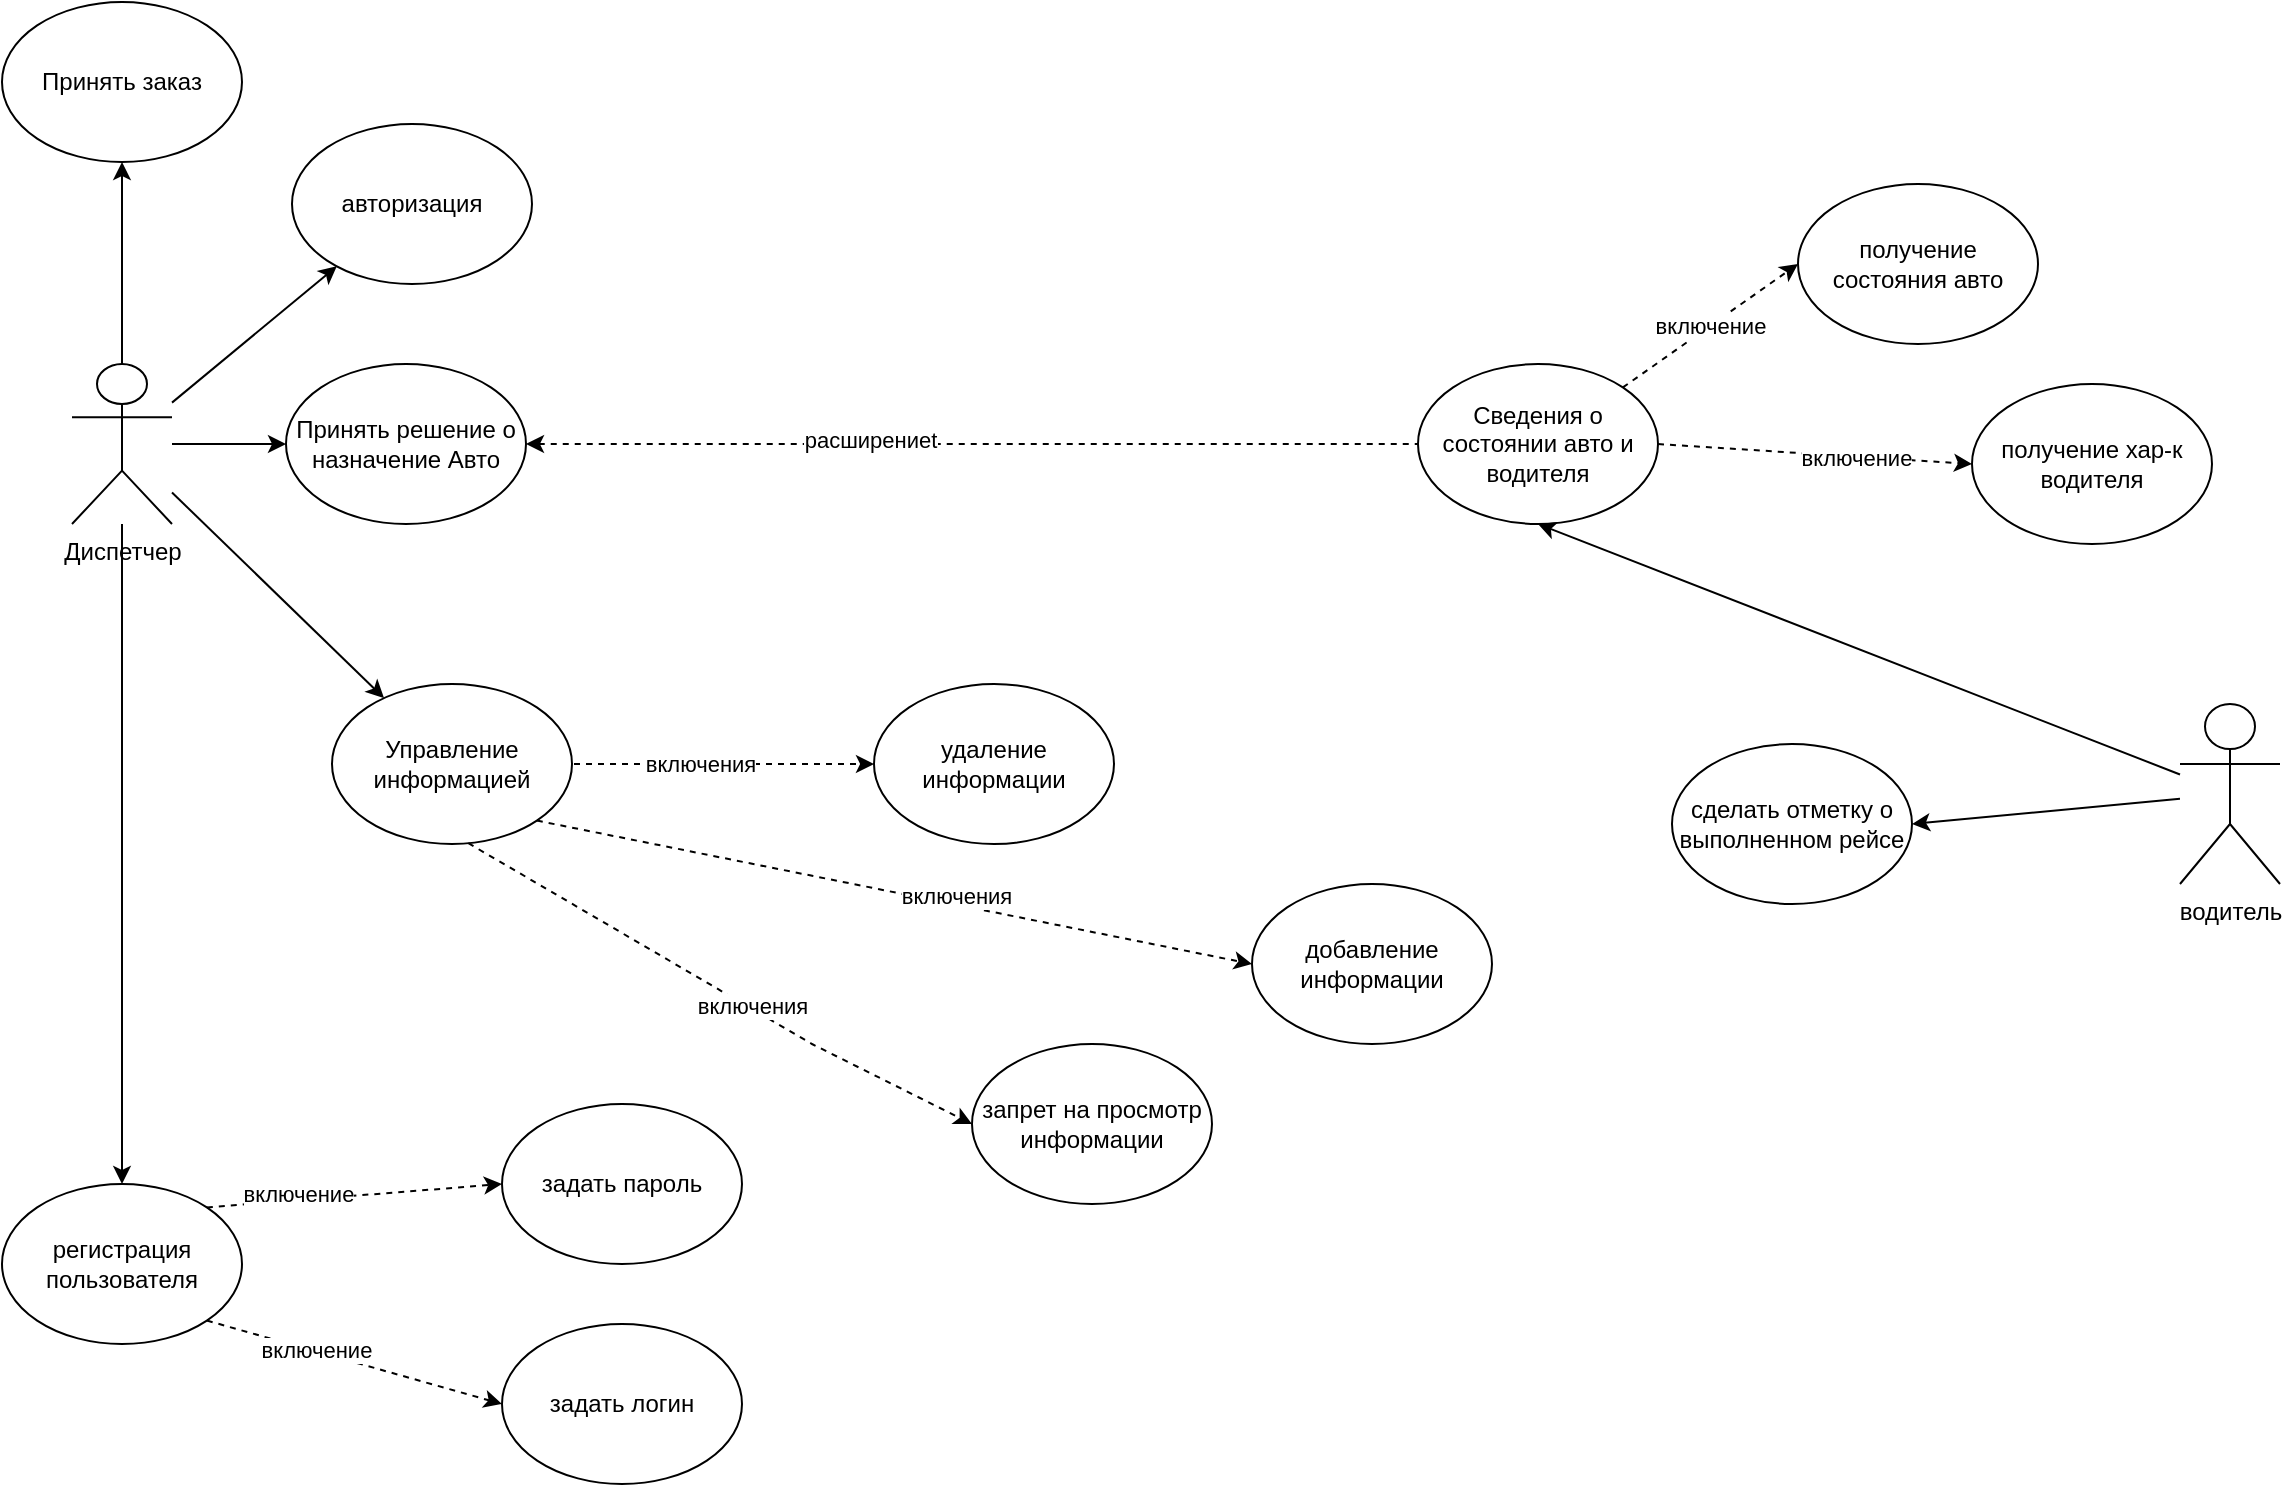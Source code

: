 <mxfile version="20.6.0" type="device" pages="2"><diagram id="nmkV5aEZyTNEmW-bjSyD" name="Страница 1"><mxGraphModel dx="2048" dy="-488" grid="1" gridSize="10" guides="1" tooltips="1" connect="1" arrows="1" fold="1" page="1" pageScale="1" pageWidth="827" pageHeight="1169" math="0" shadow="0"><root><mxCell id="0"/><mxCell id="1" parent="0"/><mxCell id="MhKzwV8BI7DGLdmqfbQe-4" value="Диспетчер&lt;br&gt;" style="shape=umlActor;verticalLabelPosition=bottom;verticalAlign=top;html=1;outlineConnect=0;" parent="1" vertex="1"><mxGeometry x="-640" y="1350" width="50" height="80" as="geometry"/></mxCell><mxCell id="MhKzwV8BI7DGLdmqfbQe-8" value="" style="endArrow=classic;html=1;rounded=0;exitX=0.5;exitY=0;exitDx=0;exitDy=0;exitPerimeter=0;" parent="1" source="MhKzwV8BI7DGLdmqfbQe-4" target="MhKzwV8BI7DGLdmqfbQe-9" edge="1"><mxGeometry width="50" height="50" relative="1" as="geometry"><mxPoint x="-280" y="1470" as="sourcePoint"/><mxPoint x="-530" y="1290" as="targetPoint"/></mxGeometry></mxCell><mxCell id="MhKzwV8BI7DGLdmqfbQe-9" value="Принять заказ" style="ellipse;whiteSpace=wrap;html=1;" parent="1" vertex="1"><mxGeometry x="-675" y="1169" width="120" height="80" as="geometry"/></mxCell><mxCell id="MhKzwV8BI7DGLdmqfbQe-10" value="" style="endArrow=classic;html=1;rounded=0;" parent="1" source="MhKzwV8BI7DGLdmqfbQe-4" target="MhKzwV8BI7DGLdmqfbQe-11" edge="1"><mxGeometry width="50" height="50" relative="1" as="geometry"><mxPoint x="-280" y="1470" as="sourcePoint"/><mxPoint x="-490" y="1390" as="targetPoint"/></mxGeometry></mxCell><mxCell id="MhKzwV8BI7DGLdmqfbQe-11" value="Принять решение о назначение Авто" style="ellipse;whiteSpace=wrap;html=1;" parent="1" vertex="1"><mxGeometry x="-533" y="1350" width="120" height="80" as="geometry"/></mxCell><mxCell id="MhKzwV8BI7DGLdmqfbQe-12" value="Сведения о состоянии авто и водителя" style="ellipse;whiteSpace=wrap;html=1;" parent="1" vertex="1"><mxGeometry x="33" y="1350" width="120" height="80" as="geometry"/></mxCell><mxCell id="MhKzwV8BI7DGLdmqfbQe-15" value="получение состояния авто" style="ellipse;whiteSpace=wrap;html=1;" parent="1" vertex="1"><mxGeometry x="223" y="1260" width="120" height="80" as="geometry"/></mxCell><mxCell id="MhKzwV8BI7DGLdmqfbQe-18" value="получение хар-к водителя" style="ellipse;whiteSpace=wrap;html=1;" parent="1" vertex="1"><mxGeometry x="310" y="1360" width="120" height="80" as="geometry"/></mxCell><mxCell id="MhKzwV8BI7DGLdmqfbQe-19" value="включение" style="endArrow=classic;html=1;rounded=0;dashed=1;entryX=0;entryY=0.5;entryDx=0;entryDy=0;exitX=1;exitY=0;exitDx=0;exitDy=0;" parent="1" source="MhKzwV8BI7DGLdmqfbQe-12" target="MhKzwV8BI7DGLdmqfbQe-15" edge="1"><mxGeometry width="50" height="50" relative="1" as="geometry"><mxPoint x="-137" y="1470" as="sourcePoint"/><mxPoint x="-87" y="1420" as="targetPoint"/></mxGeometry></mxCell><mxCell id="MhKzwV8BI7DGLdmqfbQe-20" value="" style="endArrow=classic;html=1;rounded=0;dashed=1;entryX=0;entryY=0.5;entryDx=0;entryDy=0;exitX=1;exitY=0.5;exitDx=0;exitDy=0;" parent="1" source="MhKzwV8BI7DGLdmqfbQe-12" target="MhKzwV8BI7DGLdmqfbQe-18" edge="1"><mxGeometry width="50" height="50" relative="1" as="geometry"><mxPoint x="-137" y="1470" as="sourcePoint"/><mxPoint x="-87" y="1420" as="targetPoint"/></mxGeometry></mxCell><mxCell id="MhKzwV8BI7DGLdmqfbQe-21" value="включение" style="edgeLabel;html=1;align=center;verticalAlign=middle;resizable=0;points=[];" parent="MhKzwV8BI7DGLdmqfbQe-20" vertex="1" connectable="0"><mxGeometry x="0.255" relative="1" as="geometry"><mxPoint as="offset"/></mxGeometry></mxCell><mxCell id="MhKzwV8BI7DGLdmqfbQe-24" style="edgeStyle=orthogonalEdgeStyle;rounded=0;orthogonalLoop=1;jettySize=auto;html=1;entryX=0;entryY=0.5;entryDx=0;entryDy=0;dashed=1;startArrow=classic;startFill=1;endArrow=none;endFill=0;exitX=1;exitY=0.5;exitDx=0;exitDy=0;" parent="1" source="MhKzwV8BI7DGLdmqfbQe-11" target="MhKzwV8BI7DGLdmqfbQe-12" edge="1"><mxGeometry relative="1" as="geometry"><mxPoint x="-100" y="1390" as="sourcePoint"/></mxGeometry></mxCell><mxCell id="MhKzwV8BI7DGLdmqfbQe-25" value="расширениеt" style="edgeLabel;html=1;align=center;verticalAlign=middle;resizable=0;points=[];" parent="MhKzwV8BI7DGLdmqfbQe-24" vertex="1" connectable="0"><mxGeometry x="-0.23" y="2" relative="1" as="geometry"><mxPoint as="offset"/></mxGeometry></mxCell><mxCell id="MhKzwV8BI7DGLdmqfbQe-27" value="водитель" style="shape=umlActor;verticalLabelPosition=bottom;verticalAlign=top;html=1;outlineConnect=0;" parent="1" vertex="1"><mxGeometry x="414" y="1520" width="50" height="90" as="geometry"/></mxCell><mxCell id="MhKzwV8BI7DGLdmqfbQe-28" value="" style="endArrow=classic;html=1;rounded=0;entryX=0.5;entryY=1;entryDx=0;entryDy=0;" parent="1" source="MhKzwV8BI7DGLdmqfbQe-27" target="MhKzwV8BI7DGLdmqfbQe-12" edge="1"><mxGeometry width="50" height="50" relative="1" as="geometry"><mxPoint x="-480" y="1460" as="sourcePoint"/><mxPoint x="-430" y="1410" as="targetPoint"/></mxGeometry></mxCell><mxCell id="MhKzwV8BI7DGLdmqfbQe-29" value="" style="endArrow=classic;html=1;rounded=0;entryX=1;entryY=0.5;entryDx=0;entryDy=0;" parent="1" source="MhKzwV8BI7DGLdmqfbQe-27" target="MhKzwV8BI7DGLdmqfbQe-30" edge="1"><mxGeometry width="50" height="50" relative="1" as="geometry"><mxPoint x="-270" y="1460" as="sourcePoint"/><mxPoint x="-230" y="1585" as="targetPoint"/></mxGeometry></mxCell><mxCell id="MhKzwV8BI7DGLdmqfbQe-30" value="сделать отметку о выполненном рейсе&lt;br&gt;" style="ellipse;whiteSpace=wrap;html=1;" parent="1" vertex="1"><mxGeometry x="160" y="1540" width="120" height="80" as="geometry"/></mxCell><mxCell id="MhKzwV8BI7DGLdmqfbQe-31" value="" style="endArrow=classic;html=1;rounded=0;" parent="1" source="MhKzwV8BI7DGLdmqfbQe-4" target="MhKzwV8BI7DGLdmqfbQe-32" edge="1"><mxGeometry width="50" height="50" relative="1" as="geometry"><mxPoint x="-590" y="1390" as="sourcePoint"/><mxPoint x="-510" y="1270" as="targetPoint"/></mxGeometry></mxCell><mxCell id="MhKzwV8BI7DGLdmqfbQe-32" value="авторизация" style="ellipse;whiteSpace=wrap;html=1;" parent="1" vertex="1"><mxGeometry x="-530" y="1230" width="120" height="80" as="geometry"/></mxCell><mxCell id="MhKzwV8BI7DGLdmqfbQe-36" value="" style="endArrow=classic;html=1;rounded=0;startArrow=none;startFill=0;endFill=1;" parent="1" source="MhKzwV8BI7DGLdmqfbQe-4" target="MhKzwV8BI7DGLdmqfbQe-37" edge="1"><mxGeometry width="50" height="50" relative="1" as="geometry"><mxPoint x="-340" y="1540" as="sourcePoint"/><mxPoint x="-510" y="1500" as="targetPoint"/></mxGeometry></mxCell><mxCell id="MhKzwV8BI7DGLdmqfbQe-37" value="регистрация пользователя" style="ellipse;whiteSpace=wrap;html=1;" parent="1" vertex="1"><mxGeometry x="-675" y="1760" width="120" height="80" as="geometry"/></mxCell><mxCell id="MhKzwV8BI7DGLdmqfbQe-38" value="задать пароль" style="ellipse;whiteSpace=wrap;html=1;" parent="1" vertex="1"><mxGeometry x="-425" y="1720" width="120" height="80" as="geometry"/></mxCell><mxCell id="MhKzwV8BI7DGLdmqfbQe-41" value="" style="endArrow=classic;html=1;rounded=0;dashed=1;exitX=1;exitY=1;exitDx=0;exitDy=0;entryX=0;entryY=0.5;entryDx=0;entryDy=0;" parent="1" source="MhKzwV8BI7DGLdmqfbQe-37" target="MhKzwV8BI7DGLdmqfbQe-48" edge="1"><mxGeometry width="50" height="50" relative="1" as="geometry"><mxPoint x="-485" y="1810" as="sourcePoint"/><mxPoint x="-445" y="1880" as="targetPoint"/></mxGeometry></mxCell><mxCell id="MhKzwV8BI7DGLdmqfbQe-47" value="включение" style="edgeLabel;html=1;align=center;verticalAlign=middle;resizable=0;points=[];" parent="MhKzwV8BI7DGLdmqfbQe-41" vertex="1" connectable="0"><mxGeometry x="-0.271" y="1" relative="1" as="geometry"><mxPoint as="offset"/></mxGeometry></mxCell><mxCell id="MhKzwV8BI7DGLdmqfbQe-45" value="" style="endArrow=classic;html=1;rounded=0;dashed=1;exitX=1;exitY=0;exitDx=0;exitDy=0;entryX=0;entryY=0.5;entryDx=0;entryDy=0;" parent="1" source="MhKzwV8BI7DGLdmqfbQe-37" target="MhKzwV8BI7DGLdmqfbQe-38" edge="1"><mxGeometry width="50" height="50" relative="1" as="geometry"><mxPoint x="-485" y="1810" as="sourcePoint"/><mxPoint x="-435" y="1760" as="targetPoint"/></mxGeometry></mxCell><mxCell id="MhKzwV8BI7DGLdmqfbQe-46" value="включение" style="edgeLabel;html=1;align=center;verticalAlign=middle;resizable=0;points=[];" parent="MhKzwV8BI7DGLdmqfbQe-45" vertex="1" connectable="0"><mxGeometry x="-0.383" y="3" relative="1" as="geometry"><mxPoint as="offset"/></mxGeometry></mxCell><mxCell id="MhKzwV8BI7DGLdmqfbQe-48" value="задать логин&lt;br&gt;" style="ellipse;whiteSpace=wrap;html=1;" parent="1" vertex="1"><mxGeometry x="-425" y="1830" width="120" height="80" as="geometry"/></mxCell><mxCell id="MhKzwV8BI7DGLdmqfbQe-49" value="" style="endArrow=classic;html=1;rounded=0;" parent="1" source="MhKzwV8BI7DGLdmqfbQe-4" target="MhKzwV8BI7DGLdmqfbQe-50" edge="1"><mxGeometry width="50" height="50" relative="1" as="geometry"><mxPoint x="-340" y="1450" as="sourcePoint"/><mxPoint x="-450" y="1550" as="targetPoint"/></mxGeometry></mxCell><mxCell id="MhKzwV8BI7DGLdmqfbQe-50" value="Управление информацией" style="ellipse;whiteSpace=wrap;html=1;" parent="1" vertex="1"><mxGeometry x="-510" y="1510" width="120" height="80" as="geometry"/></mxCell><mxCell id="MhKzwV8BI7DGLdmqfbQe-51" value="" style="endArrow=classic;html=1;rounded=0;dashed=1;exitX=1;exitY=0.5;exitDx=0;exitDy=0;" parent="1" edge="1"><mxGeometry width="50" height="50" relative="1" as="geometry"><mxPoint x="-389" y="1550" as="sourcePoint"/><mxPoint x="-239" y="1550" as="targetPoint"/><Array as="points"><mxPoint x="-329" y="1550"/></Array></mxGeometry></mxCell><mxCell id="MhKzwV8BI7DGLdmqfbQe-53" value="включения" style="edgeLabel;html=1;align=center;verticalAlign=middle;resizable=0;points=[];" parent="MhKzwV8BI7DGLdmqfbQe-51" vertex="1" connectable="0"><mxGeometry x="0.427" y="2" relative="1" as="geometry"><mxPoint x="-44" y="2" as="offset"/></mxGeometry></mxCell><mxCell id="MhKzwV8BI7DGLdmqfbQe-54" value="удаление информации" style="ellipse;whiteSpace=wrap;html=1;" parent="1" vertex="1"><mxGeometry x="-239" y="1510" width="120" height="80" as="geometry"/></mxCell><mxCell id="MhKzwV8BI7DGLdmqfbQe-55" value="" style="endArrow=classic;html=1;rounded=0;dashed=1;exitX=1;exitY=1;exitDx=0;exitDy=0;entryX=0;entryY=0.5;entryDx=0;entryDy=0;" parent="1" source="MhKzwV8BI7DGLdmqfbQe-50" target="MhKzwV8BI7DGLdmqfbQe-57" edge="1"><mxGeometry width="50" height="50" relative="1" as="geometry"><mxPoint x="-380" y="1560" as="sourcePoint"/><mxPoint x="-230" y="1560" as="targetPoint"/><Array as="points"/></mxGeometry></mxCell><mxCell id="MhKzwV8BI7DGLdmqfbQe-56" value="включения" style="edgeLabel;html=1;align=center;verticalAlign=middle;resizable=0;points=[];" parent="MhKzwV8BI7DGLdmqfbQe-55" vertex="1" connectable="0"><mxGeometry x="0.427" y="2" relative="1" as="geometry"><mxPoint x="-46" y="-12" as="offset"/></mxGeometry></mxCell><mxCell id="MhKzwV8BI7DGLdmqfbQe-57" value="добавление&lt;br&gt;информации" style="ellipse;whiteSpace=wrap;html=1;" parent="1" vertex="1"><mxGeometry x="-50" y="1610" width="120" height="80" as="geometry"/></mxCell><mxCell id="MhKzwV8BI7DGLdmqfbQe-58" value="" style="endArrow=classic;html=1;rounded=0;dashed=1;exitX=0.568;exitY=0.995;exitDx=0;exitDy=0;exitPerimeter=0;" parent="1" source="MhKzwV8BI7DGLdmqfbQe-50" edge="1"><mxGeometry width="50" height="50" relative="1" as="geometry"><mxPoint x="-340" y="1730" as="sourcePoint"/><mxPoint x="-190" y="1730" as="targetPoint"/><Array as="points"><mxPoint x="-270" y="1690"/></Array></mxGeometry></mxCell><mxCell id="MhKzwV8BI7DGLdmqfbQe-59" value="включения" style="edgeLabel;html=1;align=center;verticalAlign=middle;resizable=0;points=[];" parent="MhKzwV8BI7DGLdmqfbQe-58" vertex="1" connectable="0"><mxGeometry x="0.427" y="2" relative="1" as="geometry"><mxPoint x="-37" y="-21" as="offset"/></mxGeometry></mxCell><mxCell id="MhKzwV8BI7DGLdmqfbQe-60" value="запрет на просмотр&lt;br&gt;информации" style="ellipse;whiteSpace=wrap;html=1;" parent="1" vertex="1"><mxGeometry x="-190" y="1690" width="120" height="80" as="geometry"/></mxCell></root></mxGraphModel></diagram><diagram id="IJBNRP1CuQQ2Q1dMMWMt" name="Страница 2"><mxGraphModel dx="2595" dy="1448" grid="1" gridSize="10" guides="1" tooltips="1" connect="1" arrows="1" fold="1" page="1" pageScale="1" pageWidth="827" pageHeight="1169" math="0" shadow="0"><root><mxCell id="0"/><mxCell id="1" parent="0"/></root></mxGraphModel></diagram></mxfile>